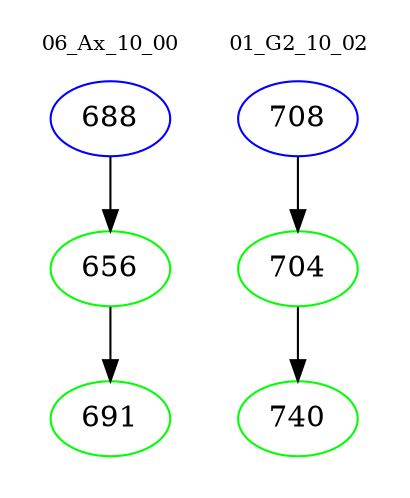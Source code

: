 digraph{
subgraph cluster_0 {
color = white
label = "06_Ax_10_00";
fontsize=10;
T0_688 [label="688", color="blue"]
T0_688 -> T0_656 [color="black"]
T0_656 [label="656", color="green"]
T0_656 -> T0_691 [color="black"]
T0_691 [label="691", color="green"]
}
subgraph cluster_1 {
color = white
label = "01_G2_10_02";
fontsize=10;
T1_708 [label="708", color="blue"]
T1_708 -> T1_704 [color="black"]
T1_704 [label="704", color="green"]
T1_704 -> T1_740 [color="black"]
T1_740 [label="740", color="green"]
}
}
